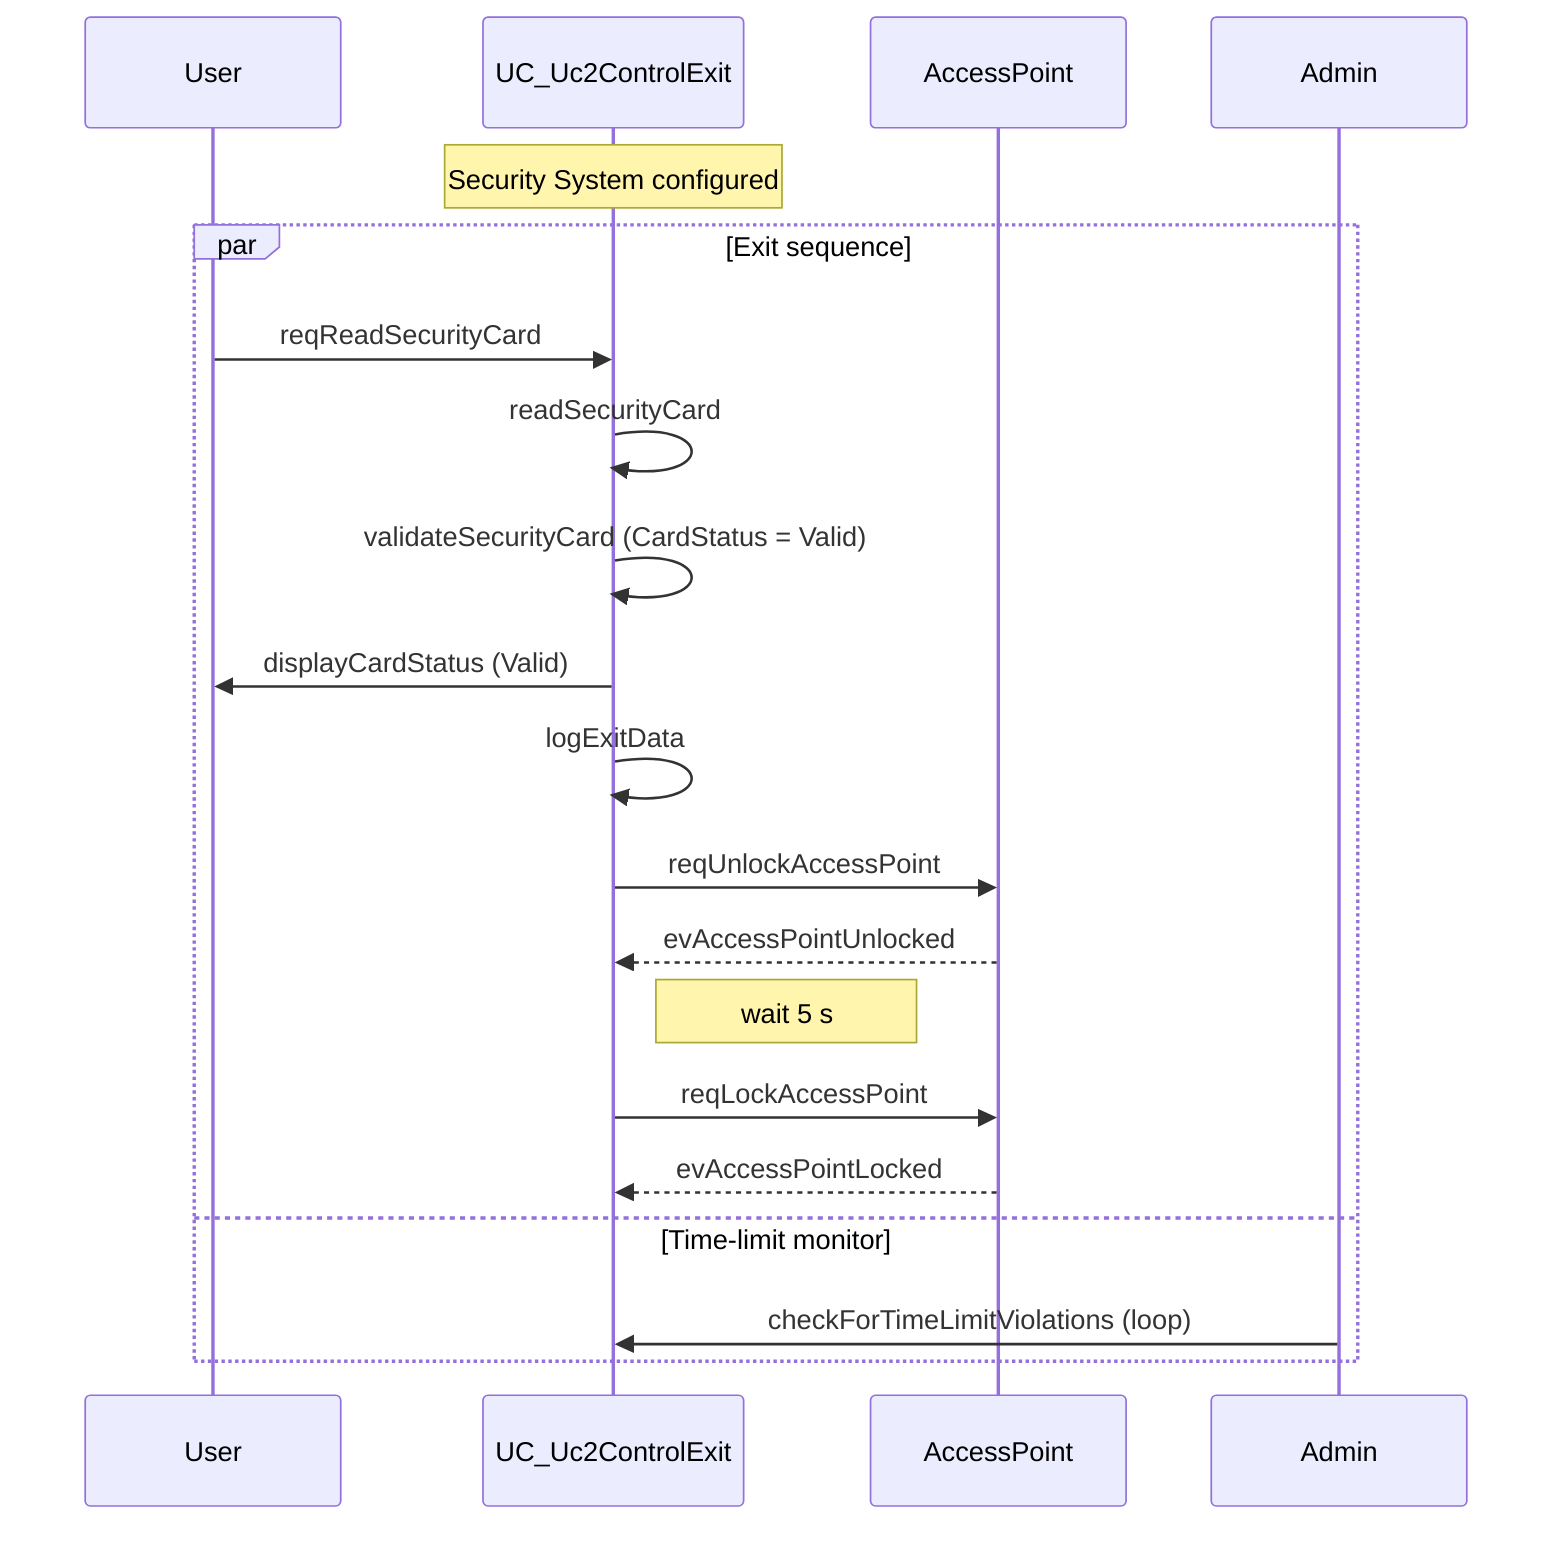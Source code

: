 sequenceDiagram
    %% lifelines
    participant User
    participant System as UC_Uc2ControlExit
    participant AccessPoint
    participant Admin

    %% pre-condition
    Note over System: Security System configured

    %% parallel regions
    par Exit sequence
        User  ->> System       : reqReadSecurityCard
        System ->> System      : readSecurityCard
        System ->> System      : validateSecurityCard  (CardStatus = Valid)
        System ->> User        : displayCardStatus     (Valid)

        System ->> System      : logExitData
        System ->> AccessPoint : reqUnlockAccessPoint
        AccessPoint -->> System : evAccessPointUnlocked

        Note right of System: wait 5 s
        System ->> AccessPoint : reqLockAccessPoint
        AccessPoint -->> System : evAccessPointLocked
    and Time-limit monitor
        Admin ->> System : checkForTimeLimitViolations  (loop)
    end